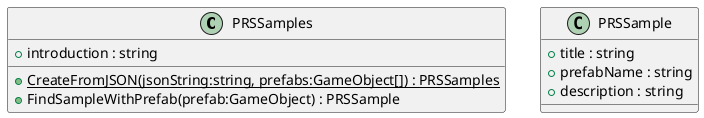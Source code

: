 @startuml
class PRSSamples {
    + introduction : string
    + {static} CreateFromJSON(jsonString:string, prefabs:GameObject[]) : PRSSamples
    + FindSampleWithPrefab(prefab:GameObject) : PRSSample
}
class PRSSample {
    + title : string
    + prefabName : string
    + description : string
}
@enduml
